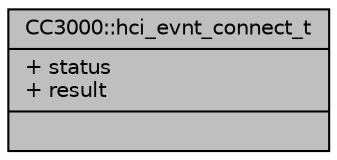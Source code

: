 digraph "CC3000::hci_evnt_connect_t"
{
  edge [fontname="Helvetica",fontsize="10",labelfontname="Helvetica",labelfontsize="10"];
  node [fontname="Helvetica",fontsize="10",shape=record];
  Node1 [label="{CC3000::hci_evnt_connect_t\n|+ status\l+ result\l|}",height=0.2,width=0.4,color="black", fillcolor="grey75", style="filled", fontcolor="black"];
}
